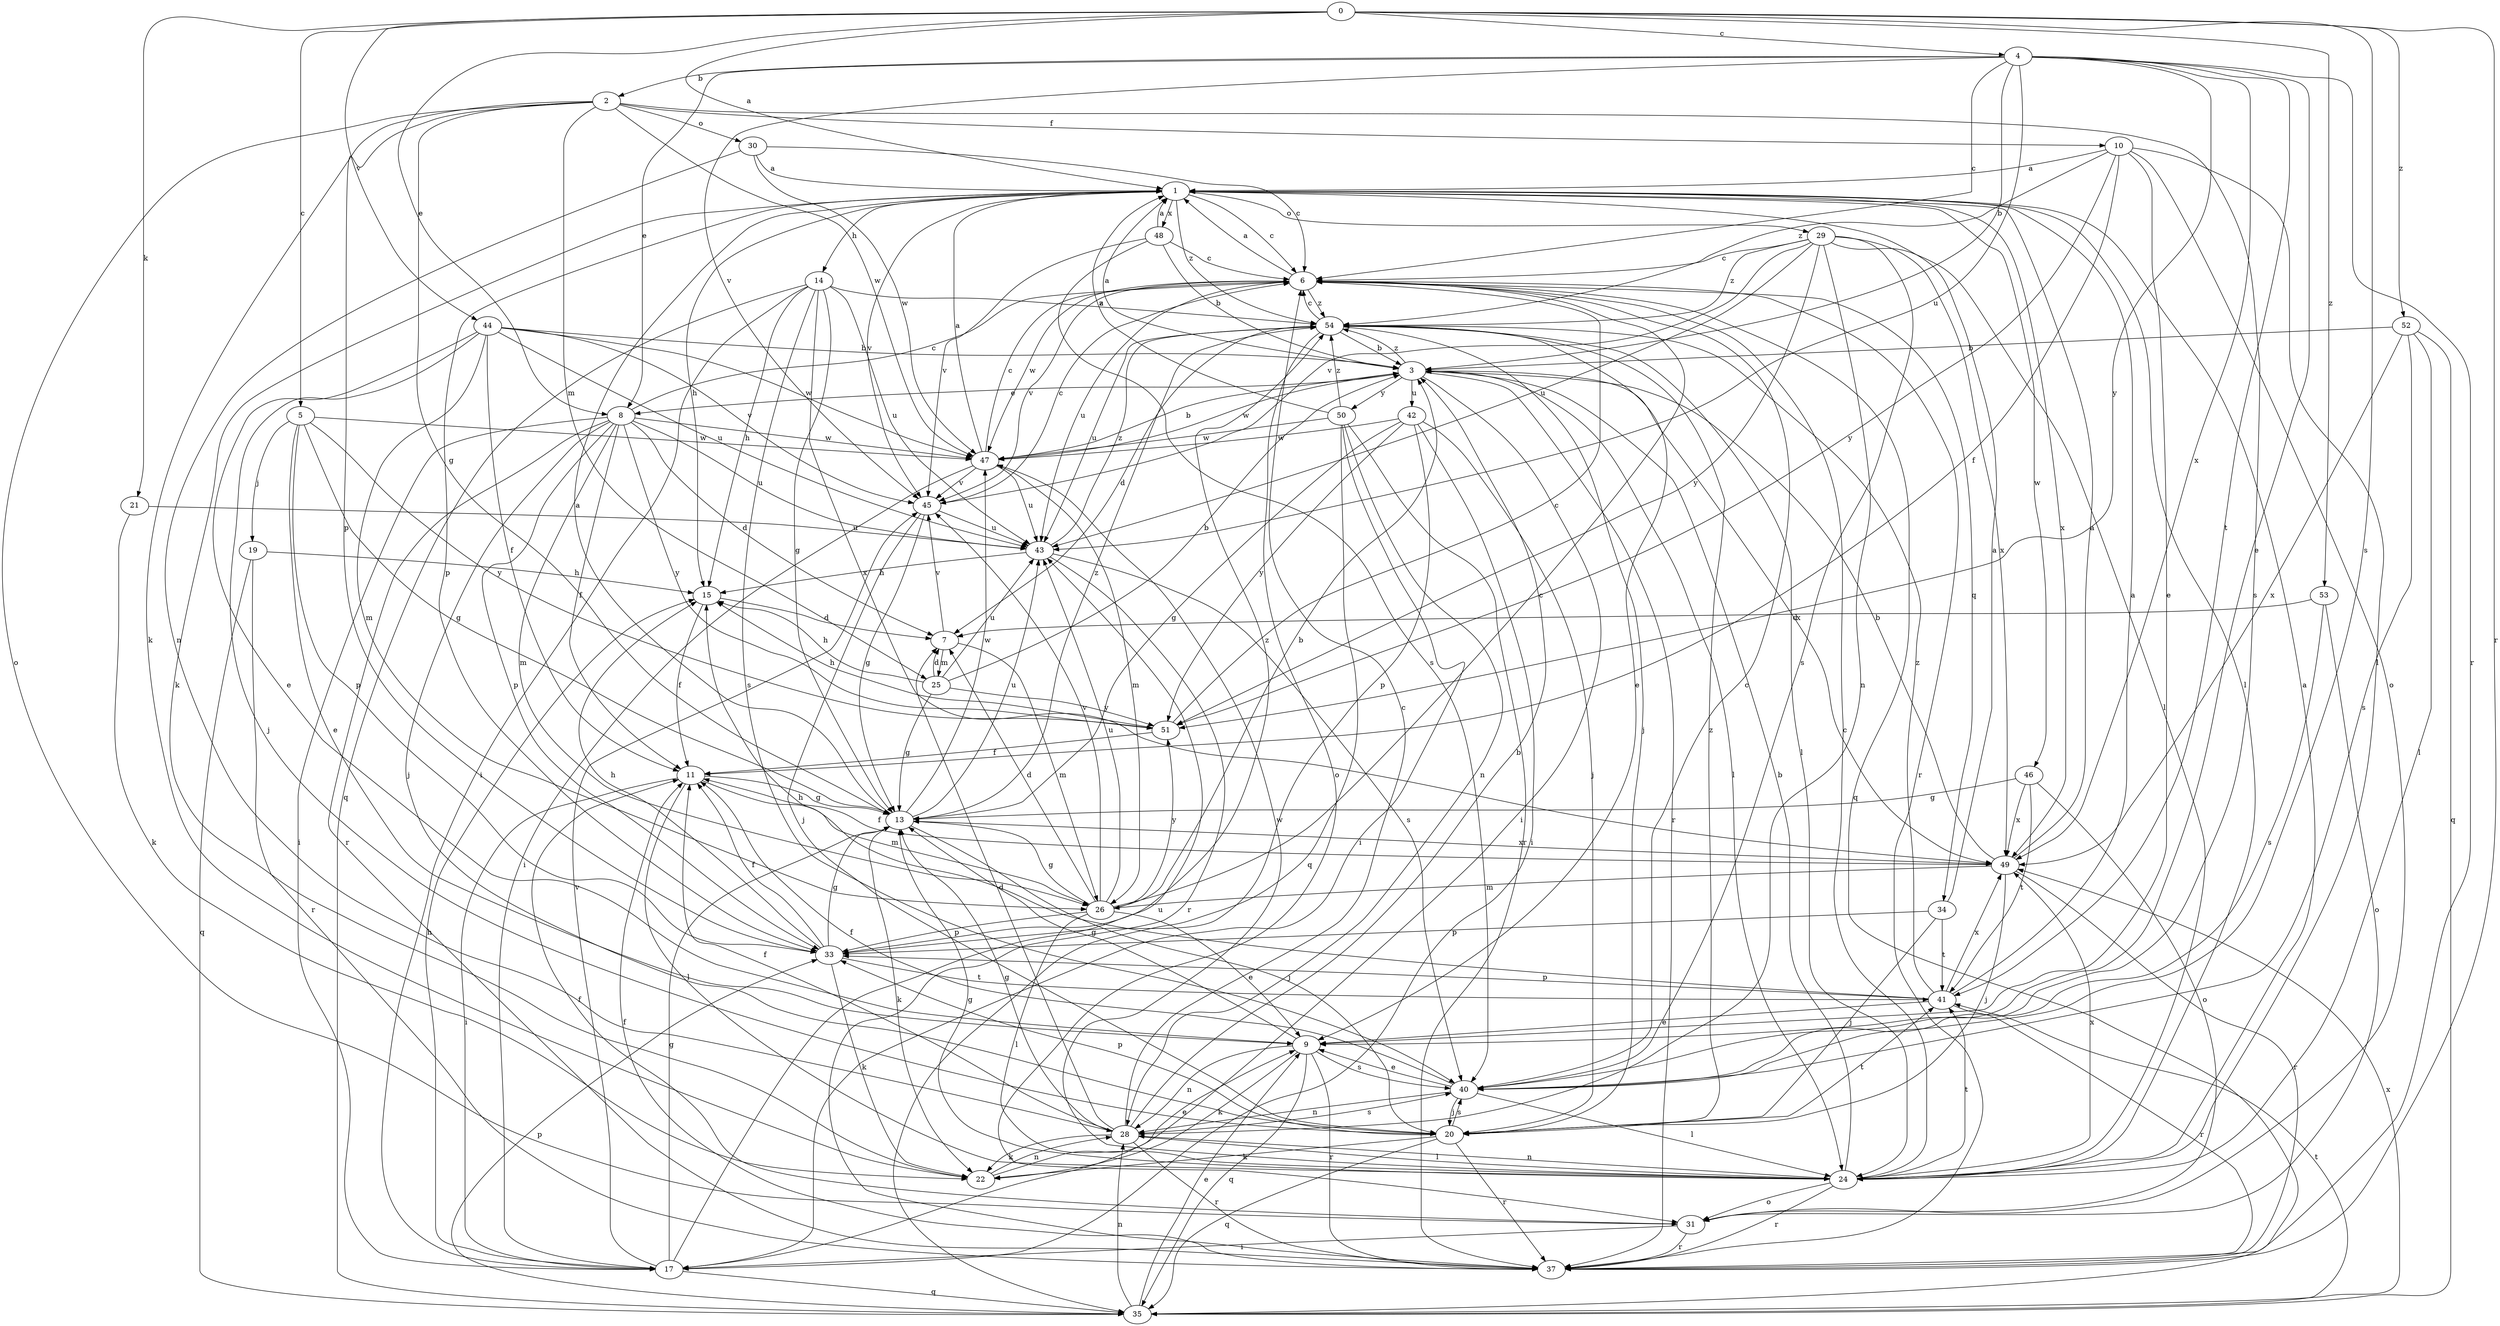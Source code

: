 strict digraph  {
0;
1;
2;
3;
4;
5;
6;
7;
8;
9;
10;
11;
13;
14;
15;
17;
19;
20;
21;
22;
24;
25;
26;
28;
29;
30;
31;
33;
34;
35;
37;
40;
41;
42;
43;
44;
45;
46;
47;
48;
49;
50;
51;
52;
53;
54;
0 -> 1  [label=a];
0 -> 4  [label=c];
0 -> 5  [label=c];
0 -> 8  [label=e];
0 -> 21  [label=k];
0 -> 37  [label=r];
0 -> 40  [label=s];
0 -> 44  [label=v];
0 -> 52  [label=z];
0 -> 53  [label=z];
1 -> 6  [label=c];
1 -> 14  [label=h];
1 -> 15  [label=h];
1 -> 22  [label=k];
1 -> 24  [label=l];
1 -> 29  [label=o];
1 -> 33  [label=p];
1 -> 45  [label=v];
1 -> 46  [label=w];
1 -> 48  [label=x];
1 -> 49  [label=x];
1 -> 54  [label=z];
2 -> 10  [label=f];
2 -> 13  [label=g];
2 -> 22  [label=k];
2 -> 25  [label=m];
2 -> 30  [label=o];
2 -> 31  [label=o];
2 -> 33  [label=p];
2 -> 40  [label=s];
2 -> 47  [label=w];
3 -> 1  [label=a];
3 -> 8  [label=e];
3 -> 17  [label=i];
3 -> 24  [label=l];
3 -> 37  [label=r];
3 -> 42  [label=u];
3 -> 47  [label=w];
3 -> 49  [label=x];
3 -> 50  [label=y];
3 -> 54  [label=z];
4 -> 2  [label=b];
4 -> 3  [label=b];
4 -> 6  [label=c];
4 -> 8  [label=e];
4 -> 9  [label=e];
4 -> 37  [label=r];
4 -> 41  [label=t];
4 -> 43  [label=u];
4 -> 45  [label=v];
4 -> 49  [label=x];
4 -> 51  [label=y];
5 -> 9  [label=e];
5 -> 13  [label=g];
5 -> 19  [label=j];
5 -> 33  [label=p];
5 -> 47  [label=w];
5 -> 51  [label=y];
6 -> 1  [label=a];
6 -> 34  [label=q];
6 -> 35  [label=q];
6 -> 37  [label=r];
6 -> 43  [label=u];
6 -> 45  [label=v];
6 -> 47  [label=w];
6 -> 54  [label=z];
7 -> 25  [label=m];
7 -> 26  [label=m];
7 -> 45  [label=v];
8 -> 6  [label=c];
8 -> 7  [label=d];
8 -> 11  [label=f];
8 -> 17  [label=i];
8 -> 20  [label=j];
8 -> 26  [label=m];
8 -> 33  [label=p];
8 -> 37  [label=r];
8 -> 43  [label=u];
8 -> 47  [label=w];
8 -> 51  [label=y];
9 -> 13  [label=g];
9 -> 22  [label=k];
9 -> 28  [label=n];
9 -> 35  [label=q];
9 -> 37  [label=r];
9 -> 40  [label=s];
10 -> 1  [label=a];
10 -> 9  [label=e];
10 -> 11  [label=f];
10 -> 24  [label=l];
10 -> 31  [label=o];
10 -> 51  [label=y];
10 -> 54  [label=z];
11 -> 13  [label=g];
11 -> 17  [label=i];
11 -> 24  [label=l];
11 -> 26  [label=m];
13 -> 1  [label=a];
13 -> 20  [label=j];
13 -> 22  [label=k];
13 -> 43  [label=u];
13 -> 47  [label=w];
13 -> 49  [label=x];
13 -> 54  [label=z];
14 -> 13  [label=g];
14 -> 15  [label=h];
14 -> 17  [label=i];
14 -> 35  [label=q];
14 -> 40  [label=s];
14 -> 43  [label=u];
14 -> 49  [label=x];
14 -> 54  [label=z];
15 -> 7  [label=d];
15 -> 11  [label=f];
17 -> 13  [label=g];
17 -> 15  [label=h];
17 -> 35  [label=q];
17 -> 43  [label=u];
17 -> 45  [label=v];
19 -> 15  [label=h];
19 -> 35  [label=q];
19 -> 37  [label=r];
20 -> 22  [label=k];
20 -> 33  [label=p];
20 -> 35  [label=q];
20 -> 37  [label=r];
20 -> 40  [label=s];
20 -> 41  [label=t];
20 -> 54  [label=z];
21 -> 22  [label=k];
21 -> 43  [label=u];
22 -> 9  [label=e];
22 -> 28  [label=n];
24 -> 1  [label=a];
24 -> 3  [label=b];
24 -> 6  [label=c];
24 -> 13  [label=g];
24 -> 28  [label=n];
24 -> 31  [label=o];
24 -> 37  [label=r];
24 -> 41  [label=t];
24 -> 47  [label=w];
24 -> 49  [label=x];
25 -> 3  [label=b];
25 -> 7  [label=d];
25 -> 13  [label=g];
25 -> 15  [label=h];
25 -> 43  [label=u];
25 -> 51  [label=y];
26 -> 3  [label=b];
26 -> 6  [label=c];
26 -> 7  [label=d];
26 -> 9  [label=e];
26 -> 13  [label=g];
26 -> 24  [label=l];
26 -> 33  [label=p];
26 -> 43  [label=u];
26 -> 45  [label=v];
26 -> 51  [label=y];
28 -> 3  [label=b];
28 -> 6  [label=c];
28 -> 7  [label=d];
28 -> 11  [label=f];
28 -> 13  [label=g];
28 -> 22  [label=k];
28 -> 24  [label=l];
28 -> 37  [label=r];
28 -> 40  [label=s];
29 -> 6  [label=c];
29 -> 24  [label=l];
29 -> 28  [label=n];
29 -> 40  [label=s];
29 -> 43  [label=u];
29 -> 45  [label=v];
29 -> 49  [label=x];
29 -> 51  [label=y];
29 -> 54  [label=z];
30 -> 1  [label=a];
30 -> 6  [label=c];
30 -> 28  [label=n];
30 -> 47  [label=w];
31 -> 11  [label=f];
31 -> 17  [label=i];
31 -> 37  [label=r];
33 -> 11  [label=f];
33 -> 13  [label=g];
33 -> 15  [label=h];
33 -> 22  [label=k];
33 -> 41  [label=t];
33 -> 54  [label=z];
34 -> 1  [label=a];
34 -> 20  [label=j];
34 -> 33  [label=p];
34 -> 41  [label=t];
35 -> 9  [label=e];
35 -> 28  [label=n];
35 -> 33  [label=p];
35 -> 41  [label=t];
35 -> 49  [label=x];
37 -> 11  [label=f];
40 -> 6  [label=c];
40 -> 9  [label=e];
40 -> 11  [label=f];
40 -> 20  [label=j];
40 -> 24  [label=l];
40 -> 28  [label=n];
41 -> 1  [label=a];
41 -> 9  [label=e];
41 -> 15  [label=h];
41 -> 33  [label=p];
41 -> 37  [label=r];
41 -> 49  [label=x];
41 -> 54  [label=z];
42 -> 13  [label=g];
42 -> 17  [label=i];
42 -> 20  [label=j];
42 -> 33  [label=p];
42 -> 47  [label=w];
42 -> 51  [label=y];
43 -> 15  [label=h];
43 -> 37  [label=r];
43 -> 40  [label=s];
43 -> 54  [label=z];
44 -> 3  [label=b];
44 -> 9  [label=e];
44 -> 11  [label=f];
44 -> 20  [label=j];
44 -> 26  [label=m];
44 -> 43  [label=u];
44 -> 45  [label=v];
44 -> 47  [label=w];
45 -> 6  [label=c];
45 -> 13  [label=g];
45 -> 20  [label=j];
45 -> 43  [label=u];
46 -> 13  [label=g];
46 -> 31  [label=o];
46 -> 41  [label=t];
46 -> 49  [label=x];
47 -> 1  [label=a];
47 -> 3  [label=b];
47 -> 6  [label=c];
47 -> 17  [label=i];
47 -> 26  [label=m];
47 -> 43  [label=u];
47 -> 45  [label=v];
48 -> 1  [label=a];
48 -> 3  [label=b];
48 -> 6  [label=c];
48 -> 40  [label=s];
48 -> 45  [label=v];
49 -> 1  [label=a];
49 -> 3  [label=b];
49 -> 11  [label=f];
49 -> 20  [label=j];
49 -> 26  [label=m];
49 -> 37  [label=r];
50 -> 1  [label=a];
50 -> 17  [label=i];
50 -> 28  [label=n];
50 -> 35  [label=q];
50 -> 37  [label=r];
50 -> 47  [label=w];
50 -> 54  [label=z];
51 -> 6  [label=c];
51 -> 11  [label=f];
51 -> 15  [label=h];
52 -> 3  [label=b];
52 -> 24  [label=l];
52 -> 35  [label=q];
52 -> 40  [label=s];
52 -> 49  [label=x];
53 -> 7  [label=d];
53 -> 31  [label=o];
53 -> 40  [label=s];
54 -> 3  [label=b];
54 -> 6  [label=c];
54 -> 7  [label=d];
54 -> 9  [label=e];
54 -> 20  [label=j];
54 -> 24  [label=l];
54 -> 31  [label=o];
54 -> 43  [label=u];
}
